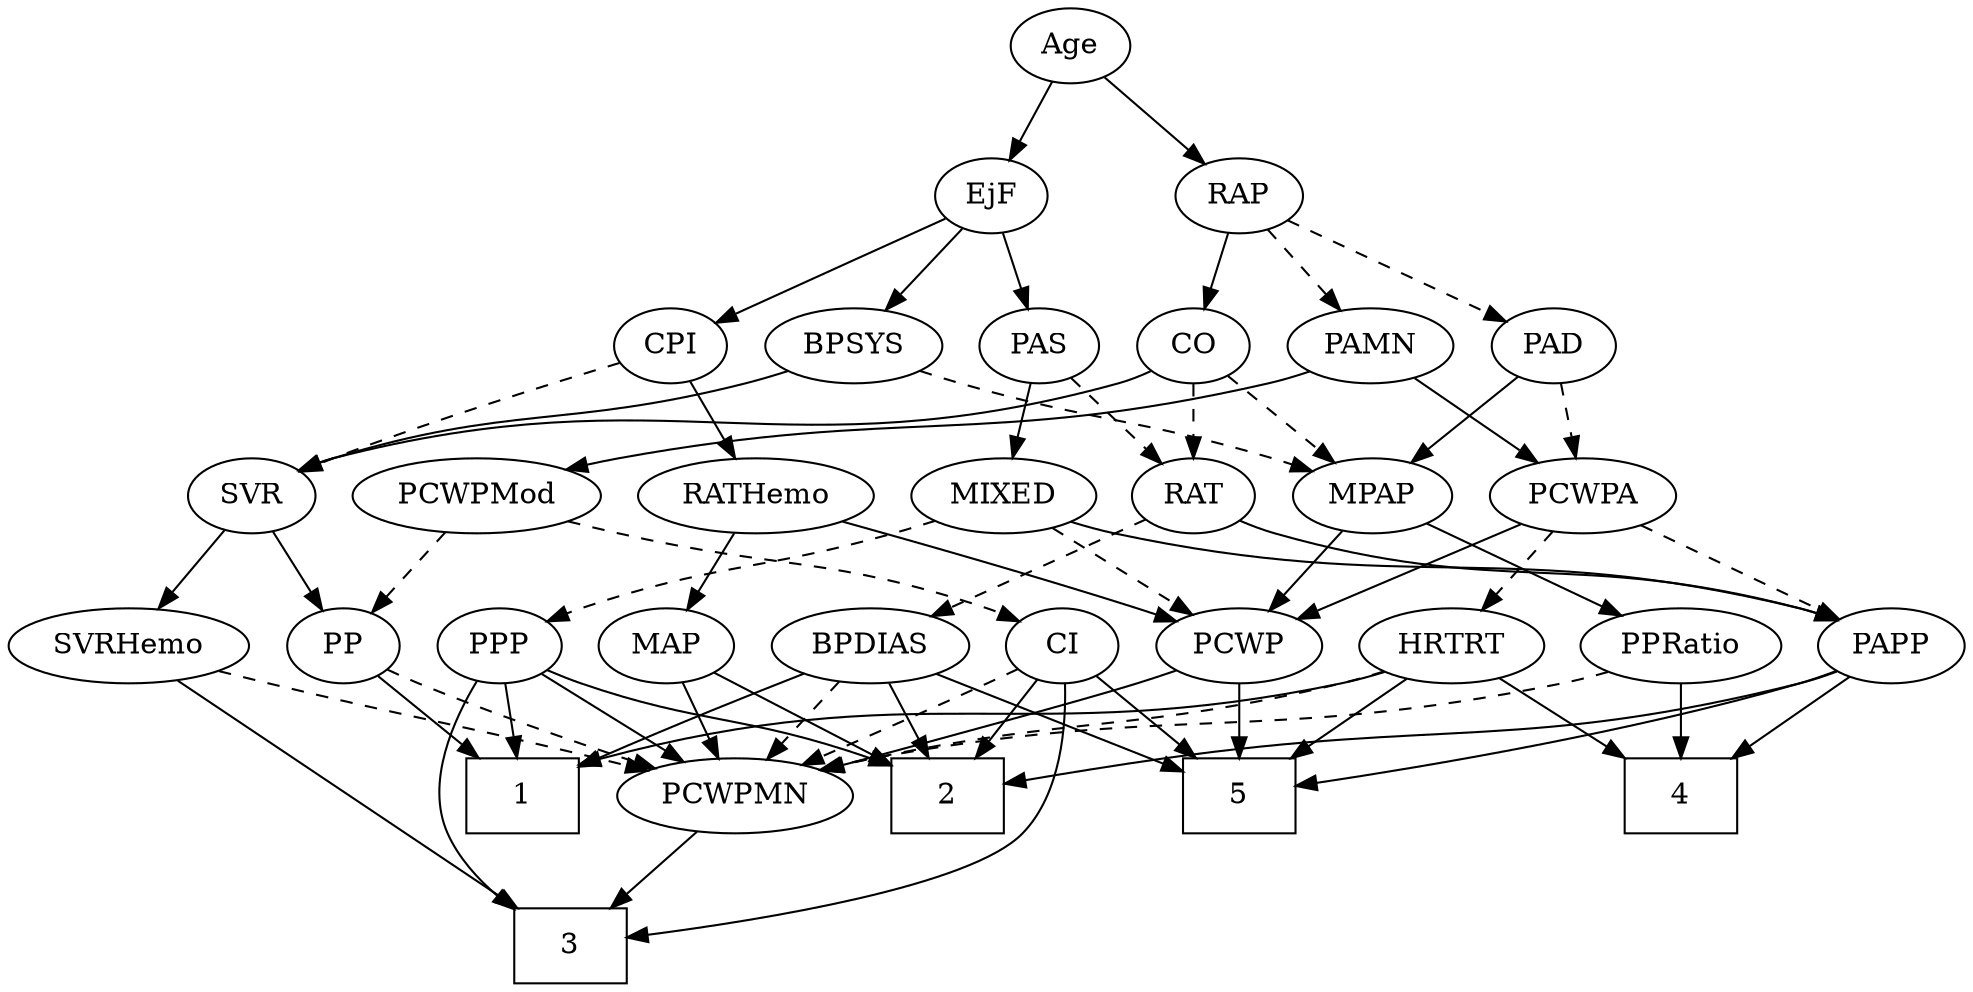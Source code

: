 strict digraph {
	graph [bb="0,0,861.89,468"];
	node [label="\N"];
	1	[height=0.5,
		pos="226.05,90",
		shape=box,
		width=0.75];
	2	[height=0.5,
		pos="416.05,90",
		shape=box,
		width=0.75];
	3	[height=0.5,
		pos="246.05,18",
		shape=box,
		width=0.75];
	4	[height=0.5,
		pos="741.05,90",
		shape=box,
		width=0.75];
	5	[height=0.5,
		pos="551.05,90",
		shape=box,
		width=0.75];
	Age	[height=0.5,
		pos="464.05,450",
		width=0.75];
	EjF	[height=0.5,
		pos="428.05,378",
		width=0.75];
	Age -> EjF	[pos="e,436.35,395.15 455.7,432.76 451.33,424.28 445.9,413.71 441,404.2",
		style=solid];
	RAP	[height=0.5,
		pos="542.05,378",
		width=0.77632];
	Age -> RAP	[pos="e,526.4,393.04 479.46,435.17 490.71,425.07 506.15,411.21 518.88,399.79",
		style=solid];
	BPSYS	[height=0.5,
		pos="366.05,306",
		width=1.0471];
	EjF -> BPSYS	[pos="e,380.04,322.8 414.9,362.15 406.74,352.94 396.08,340.91 386.8,330.43",
		style=solid];
	PAS	[height=0.5,
		pos="449.05,306",
		width=0.75];
	EjF -> PAS	[pos="e,444.01,323.79 433.13,360.05 435.53,352.06 438.45,342.33 441.13,333.4",
		style=solid];
	CPI	[height=0.5,
		pos="283.05,306",
		width=0.75];
	EjF -> CPI	[pos="e,304.53,317.37 406.65,366.67 382.13,354.83 341.73,335.33 313.83,321.86",
		style=solid];
	PAD	[height=0.5,
		pos="685.05,306",
		width=0.79437];
	RAP -> PAD	[pos="e,663.12,317.73 563.76,366.37 587.81,354.6 626.76,335.53 654.01,322.19",
		style=dashed];
	CO	[height=0.5,
		pos="521.05,306",
		width=0.75];
	RAP -> CO	[pos="e,526.08,323.79 536.96,360.05 534.56,352.06 531.64,342.33 528.97,333.4",
		style=solid];
	PAMN	[height=0.5,
		pos="602.05,306",
		width=1.011];
	RAP -> PAMN	[pos="e,588.22,323.13 555.06,361.81 562.79,352.8 572.75,341.18 581.51,330.95",
		style=dashed];
	MIXED	[height=0.5,
		pos="435.05,234",
		width=1.1193];
	PPP	[height=0.5,
		pos="217.05,162",
		width=0.75];
	MIXED -> PPP	[pos="e,238.1,173.7 404.47,222.27 398.07,220.12 391.36,217.93 385.05,216 326.9,198.2 310.09,201.06 253.05,180 251.2,179.32 249.31,178.58 \
247.43,177.8",
		style=dashed];
	PCWP	[height=0.5,
		pos="551.05,162",
		width=0.97491];
	MIXED -> PCWP	[pos="e,528.96,176.33 457.96,219.17 475.83,208.39 500.81,193.32 520.39,181.5",
		style=dashed];
	PAPP	[height=0.5,
		pos="830.05,162",
		width=0.88464];
	MIXED -> PAPP	[pos="e,806.32,174.39 464.89,221.71 471.46,219.55 478.43,217.5 485.05,216 618.17,185.86 658.13,215.05 790.05,180 792.32,179.4 794.64,178.68 \
796.95,177.9",
		style=solid];
	MPAP	[height=0.5,
		pos="601.05,234",
		width=0.97491];
	PPRatio	[height=0.5,
		pos="741.05,162",
		width=1.1013];
	MPAP -> PPRatio	[pos="e,715.04,176 625.43,220.81 647.66,209.69 680.76,193.14 705.85,180.6",
		style=solid];
	MPAP -> PCWP	[pos="e,562.58,179.15 589.45,216.76 583.2,208.02 575.37,197.05 568.41,187.31",
		style=solid];
	BPSYS -> MPAP	[pos="e,574.24,245.96 394.72,294.1 400.74,291.96 407.07,289.82 413.05,288 476.15,268.76 494.16,271.93 557.05,252 559.59,251.19 562.2,250.32 \
564.82,249.4",
		style=dashed];
	SVR	[height=0.5,
		pos="110.05,234",
		width=0.77632];
	BPSYS -> SVR	[pos="e,131.63,245.9 337.42,293.92 331.4,291.8 325.06,289.71 319.05,288 243.92,266.66 221.22,276.46 147.05,252 145.13,251.37 143.19,250.67 \
141.24,249.92",
		style=solid];
	PAD -> MPAP	[pos="e,618.77,249.77 668.45,291.17 656.57,281.27 640.35,267.75 626.8,256.46",
		style=solid];
	PCWPA	[height=0.5,
		pos="696.05,234",
		width=1.1555];
	PAD -> PCWPA	[pos="e,693.33,252.28 687.71,288.05 688.92,280.35 690.38,271.03 691.75,262.36",
		style=dashed];
	CO -> MPAP	[pos="e,583.89,250.01 536.85,291.17 548.09,281.34 563.41,267.93 576.26,256.69",
		style=dashed];
	RAT	[height=0.5,
		pos="521.05,234",
		width=0.75827];
	CO -> RAT	[pos="e,521.05,252.1 521.05,287.7 521.05,279.98 521.05,270.71 521.05,262.11",
		style=dashed];
	CO -> SVR	[pos="e,131.12,246.11 500.56,293.89 495.61,291.6 490.24,289.46 485.05,288 339.59,247.17 292.71,292.06 147.05,252 144.89,251.41 142.69,\
250.7 140.51,249.91",
		style=solid];
	PAS -> MIXED	[pos="e,438.5,252.28 445.66,288.05 444.11,280.35 442.25,271.03 440.52,262.36",
		style=solid];
	PAS -> RAT	[pos="e,506.25,249.38 463.62,290.83 473.8,280.94 487.57,267.55 499.08,256.36",
		style=dashed];
	PCWPMod	[height=0.5,
		pos="208.05,234",
		width=1.4443];
	PAMN -> PCWPMod	[pos="e,245.91,246.48 575.25,293.69 569.34,291.53 563.04,289.49 557.05,288 431.83,256.99 395.52,277.38 269.05,252 264.68,251.12 260.18,\
250.1 255.68,249",
		style=solid];
	PAMN -> PCWPA	[pos="e,675.95,249.97 621.52,290.5 634.83,280.59 652.68,267.29 667.57,256.2",
		style=solid];
	RATHemo	[height=0.5,
		pos="327.05,234",
		width=1.3721];
	MAP	[height=0.5,
		pos="293.05,162",
		width=0.84854];
	RATHemo -> MAP	[pos="e,301.2,179.79 318.82,216.05 314.85,207.89 310,197.91 305.59,188.82",
		style=solid];
	RATHemo -> PCWP	[pos="e,524.18,173.78 364.4,222.18 413.03,208.07 493.44,184.62 507.05,180 509.58,179.14 512.17,178.22 514.79,177.28",
		style=solid];
	CPI -> RATHemo	[pos="e,316.49,251.8 293.03,289.12 298.33,280.68 304.98,270.1 310.99,260.55",
		style=solid];
	CPI -> SVR	[pos="e,131.86,245.28 259.78,296.41 232.56,286.25 186.24,268.62 147.05,252 145.19,251.21 143.29,250.39 141.38,249.55",
		style=dashed];
	BPDIAS	[height=0.5,
		pos="384.05,162",
		width=1.1735];
	RAT -> BPDIAS	[pos="e,410.1,176.31 499.94,222.22 478.41,211.22 444.64,193.96 419.1,180.91",
		style=dashed];
	RAT -> PAPP	[pos="e,806.28,174.24 541.58,222.06 546.54,219.77 551.89,217.58 557.05,216 657.24,185.31 689.27,208.71 790.05,180 792.31,179.35 794.62,\
178.61 796.92,177.81",
		style=solid];
	SVRHemo	[height=0.5,
		pos="50.046,162",
		width=1.3902];
	SVR -> SVRHemo	[pos="e,64.298,179.63 97.026,217.81 89.412,208.93 79.62,197.5 70.949,187.39",
		style=solid];
	PP	[height=0.5,
		pos="145.05,162",
		width=0.75];
	SVR -> PP	[pos="e,136.73,179.63 118.16,216.76 122.34,208.4 127.54,198.02 132.24,188.61",
		style=solid];
	PCWPMod -> PP	[pos="e,158.58,178.04 193.12,216.41 184.85,207.22 174.45,195.67 165.44,185.66",
		style=dashed];
	CI	[height=0.5,
		pos="471.05,162",
		width=0.75];
	PCWPMod -> CI	[pos="e,450.44,173.71 246.68,221.87 254.08,219.84 261.79,217.8 269.05,216 342.33,197.86 363.56,204.27 435.05,180 436.96,179.35 438.91,\
178.63 440.85,177.85",
		style=dashed];
	PCWPA -> PCWP	[pos="e,575.9,175 669.11,220 645.44,208.57 610.86,191.88 585.24,179.51",
		style=solid];
	PCWPA -> PAPP	[pos="e,807.3,174.88 721.57,219.67 743.42,208.25 774.98,191.77 798.43,179.52",
		style=dashed];
	HRTRT	[height=0.5,
		pos="644.05,162",
		width=1.1013];
	PCWPA -> HRTRT	[pos="e,656.4,179.63 683.99,216.76 677.58,208.14 669.57,197.36 662.41,187.73",
		style=dashed];
	PCWPMN	[height=0.5,
		pos="321.05,90",
		width=1.3902];
	PCWPMN -> 3	[pos="e,264.39,36.124 303.65,72.765 294.18,63.925 282.28,52.817 271.76,42.997",
		style=solid];
	SVRHemo -> 3	[pos="e,222.29,36.21 71.394,145.53 105.85,120.57 173.92,71.253 214.15,42.107",
		style=solid];
	SVRHemo -> PCWPMN	[pos="e,283.67,102.07 87.422,149.93 94.583,147.89 102.03,145.83 109.05,144 176.63,126.32 194.46,125.68 262.05,108 265.88,107 269.85,105.93 \
273.82,104.83",
		style=dashed];
	BPDIAS -> 1	[pos="e,253.13,103.9 354.85,148.62 332,138.86 299.22,124.73 262.54,108.16",
		style=solid];
	BPDIAS -> 2	[pos="e,408.15,108.28 391.79,144.05 395.43,136.09 399.86,126.41 403.93,117.51",
		style=solid];
	BPDIAS -> 5	[pos="e,523.95,102.36 413.13,148.81 441.3,137 484.09,119.06 514.53,106.31",
		style=solid];
	BPDIAS -> PCWPMN	[pos="e,336.02,107.63 369.43,144.76 361.52,135.97 351.58,124.93 342.78,115.14",
		style=dashed];
	MAP -> 2	[pos="e,388.72,106.55 314.19,148.97 332.22,138.71 358.54,123.73 379.9,111.57",
		style=solid];
	MAP -> PCWPMN	[pos="e,314.26,107.96 299.68,144.41 302.91,136.34 306.87,126.43 310.5,117.35",
		style=solid];
	PP -> 1	[pos="e,206.35,108.02 161.05,147.17 171.71,137.95 186.01,125.6 198.48,114.82",
		style=solid];
	PP -> PCWPMN	[pos="e,286.51,103.21 166.24,150.65 171.07,148.39 176.21,146.05 181.05,144 212.82,130.51 249.32,116.75 277.08,106.63",
		style=dashed];
	PPP -> 1	[pos="e,223.82,108.28 219.22,144.05 220.22,136.35 221.41,127.03 222.53,118.36",
		style=solid];
	PPP -> 2	[pos="e,388.73,104.47 238.12,150.34 242.96,148.09 248.13,145.84 253.05,144 305.08,124.49 323.2,128.12 379.04,108.05",
		style=solid];
	PPP -> 3	[pos="e,219.92,36.184 205.87,145.51 194.3,127.46 179.32,96.916 190.05,72 194.83,60.874 203.24,50.991 212.1,42.863",
		style=solid];
	PPP -> PCWPMN	[pos="e,298.26,106.34 235.64,148.49 250.7,138.35 272.25,123.84 289.93,111.94",
		style=solid];
	PPRatio -> 4	[pos="e,741.05,108.1 741.05,143.7 741.05,135.98 741.05,126.71 741.05,118.11",
		style=solid];
	PPRatio -> PCWPMN	[pos="e,357.32,102.48 712.17,149.59 705.94,147.46 699.33,145.46 693.05,144 556.62,112.42 517.35,135.48 380.05,108 375.87,107.16 371.56,\
106.18 367.27,105.1",
		style=dashed];
	PCWP -> 5	[pos="e,551.05,108.1 551.05,143.7 551.05,135.98 551.05,126.71 551.05,118.11",
		style=solid];
	PCWP -> PCWPMN	[pos="e,358.81,101.91 524.2,150.17 518.57,148.03 512.64,145.87 507.05,144 451.4,125.41 436.46,124.12 380.05,108 376.29,106.93 372.4,105.81 \
368.49,104.69",
		style=solid];
	CI -> 2	[pos="e,429.5,108.13 459.11,145.81 452.3,137.14 443.59,126.05 435.78,116.12",
		style=solid];
	CI -> 3	[pos="e,273.24,22.431 472.36,143.83 472.89,123.88 470.53,91.268 452.05,72 428.98,47.954 336.06,31.472 283.24,23.839",
		style=solid];
	CI -> 5	[pos="e,531.6,108.02 486.85,147.17 497.38,137.95 511.5,125.6 523.82,114.82",
		style=solid];
	CI -> PCWPMN	[pos="e,350.59,104.68 449.74,150.91 444.91,148.63 439.8,146.23 435.05,144 410.08,132.3 382,119.25 359.95,109.02",
		style=dashed];
	PAPP -> 2	[pos="e,443.31,95.983 806.31,149.67 801.05,147.51 795.43,145.47 790.05,144 671.12,111.59 636.92,126.43 515.05,108 494.63,104.91 471.92,\
101.04 453.4,97.777",
		style=solid];
	PAPP -> 4	[pos="e,762.8,108.11 812.04,146.83 800.26,137.57 784.59,125.25 770.97,114.53",
		style=solid];
	PAPP -> 5	[pos="e,578.36,95.372 806.2,150.02 800.95,147.84 795.36,145.7 790.05,144 720.24,121.64 636.03,105.35 588.49,97.104",
		style=solid];
	HRTRT -> 1	[pos="e,253.2,104.97 614.82,149.65 608.38,147.5 601.55,145.46 595.05,144 452.92,112.1 407.29,146.79 262.86,107.66",
		style=solid];
	HRTRT -> 4	[pos="e,717.43,108.04 664.62,146.15 677.54,136.83 694.48,124.61 709.12,114.04",
		style=solid];
	HRTRT -> 5	[pos="e,573.68,108.04 624.32,146.15 612.05,136.92 596,124.83 582.05,114.33",
		style=solid];
	HRTRT -> PCWPMN	[pos="e,357.7,102.27 614.49,149.85 608.14,147.71 601.41,145.63 595.05,144 501.17,120.04 474.53,129.45 380.05,108 375.95,107.07 371.72,\
106.03 367.5,104.92",
		style=dashed];
}

